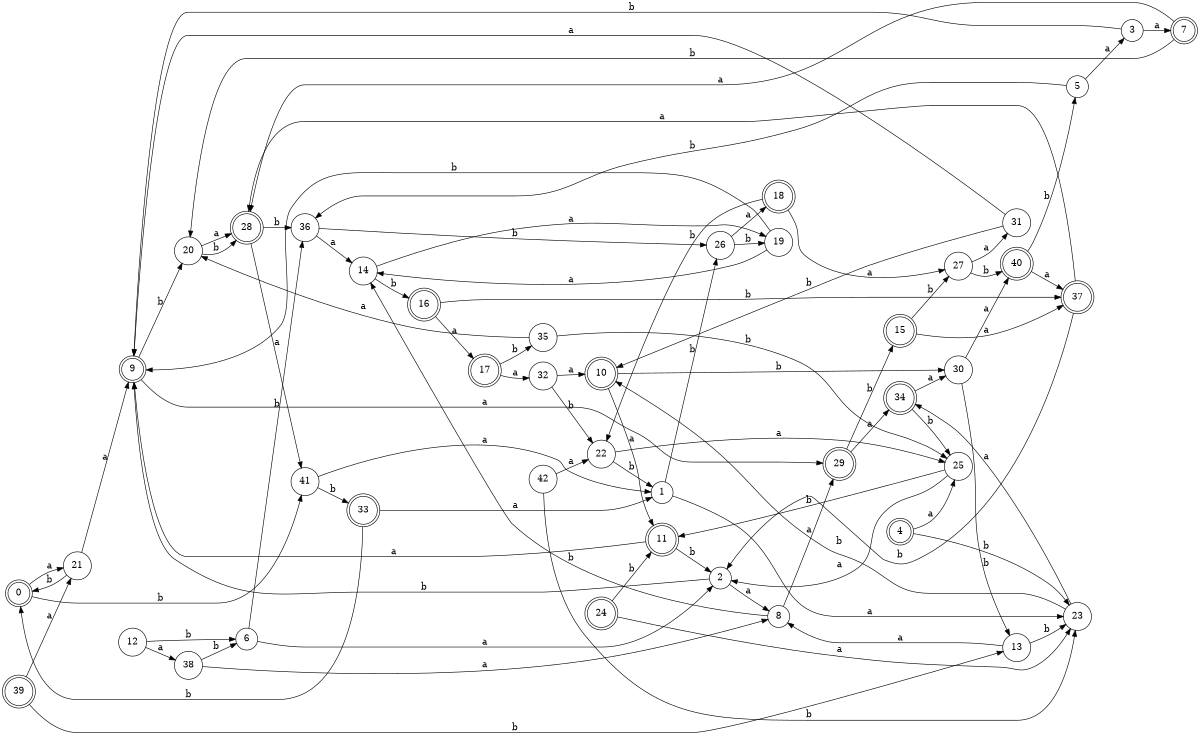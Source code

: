 digraph n35_4 {
__start0 [label="" shape="none"];

rankdir=LR;
size="8,5";

s0 [style="rounded,filled", color="black", fillcolor="white" shape="doublecircle", label="0"];
s1 [style="filled", color="black", fillcolor="white" shape="circle", label="1"];
s2 [style="filled", color="black", fillcolor="white" shape="circle", label="2"];
s3 [style="filled", color="black", fillcolor="white" shape="circle", label="3"];
s4 [style="rounded,filled", color="black", fillcolor="white" shape="doublecircle", label="4"];
s5 [style="filled", color="black", fillcolor="white" shape="circle", label="5"];
s6 [style="filled", color="black", fillcolor="white" shape="circle", label="6"];
s7 [style="rounded,filled", color="black", fillcolor="white" shape="doublecircle", label="7"];
s8 [style="filled", color="black", fillcolor="white" shape="circle", label="8"];
s9 [style="rounded,filled", color="black", fillcolor="white" shape="doublecircle", label="9"];
s10 [style="rounded,filled", color="black", fillcolor="white" shape="doublecircle", label="10"];
s11 [style="rounded,filled", color="black", fillcolor="white" shape="doublecircle", label="11"];
s12 [style="filled", color="black", fillcolor="white" shape="circle", label="12"];
s13 [style="filled", color="black", fillcolor="white" shape="circle", label="13"];
s14 [style="filled", color="black", fillcolor="white" shape="circle", label="14"];
s15 [style="rounded,filled", color="black", fillcolor="white" shape="doublecircle", label="15"];
s16 [style="rounded,filled", color="black", fillcolor="white" shape="doublecircle", label="16"];
s17 [style="rounded,filled", color="black", fillcolor="white" shape="doublecircle", label="17"];
s18 [style="rounded,filled", color="black", fillcolor="white" shape="doublecircle", label="18"];
s19 [style="filled", color="black", fillcolor="white" shape="circle", label="19"];
s20 [style="filled", color="black", fillcolor="white" shape="circle", label="20"];
s21 [style="filled", color="black", fillcolor="white" shape="circle", label="21"];
s22 [style="filled", color="black", fillcolor="white" shape="circle", label="22"];
s23 [style="filled", color="black", fillcolor="white" shape="circle", label="23"];
s24 [style="rounded,filled", color="black", fillcolor="white" shape="doublecircle", label="24"];
s25 [style="filled", color="black", fillcolor="white" shape="circle", label="25"];
s26 [style="filled", color="black", fillcolor="white" shape="circle", label="26"];
s27 [style="filled", color="black", fillcolor="white" shape="circle", label="27"];
s28 [style="rounded,filled", color="black", fillcolor="white" shape="doublecircle", label="28"];
s29 [style="rounded,filled", color="black", fillcolor="white" shape="doublecircle", label="29"];
s30 [style="filled", color="black", fillcolor="white" shape="circle", label="30"];
s31 [style="filled", color="black", fillcolor="white" shape="circle", label="31"];
s32 [style="filled", color="black", fillcolor="white" shape="circle", label="32"];
s33 [style="rounded,filled", color="black", fillcolor="white" shape="doublecircle", label="33"];
s34 [style="rounded,filled", color="black", fillcolor="white" shape="doublecircle", label="34"];
s35 [style="filled", color="black", fillcolor="white" shape="circle", label="35"];
s36 [style="filled", color="black", fillcolor="white" shape="circle", label="36"];
s37 [style="rounded,filled", color="black", fillcolor="white" shape="doublecircle", label="37"];
s38 [style="filled", color="black", fillcolor="white" shape="circle", label="38"];
s39 [style="rounded,filled", color="black", fillcolor="white" shape="doublecircle", label="39"];
s40 [style="rounded,filled", color="black", fillcolor="white" shape="doublecircle", label="40"];
s41 [style="filled", color="black", fillcolor="white" shape="circle", label="41"];
s42 [style="filled", color="black", fillcolor="white" shape="circle", label="42"];
s0 -> s21 [label="a"];
s0 -> s41 [label="b"];
s1 -> s23 [label="a"];
s1 -> s26 [label="b"];
s2 -> s8 [label="a"];
s2 -> s9 [label="b"];
s3 -> s7 [label="a"];
s3 -> s9 [label="b"];
s4 -> s25 [label="a"];
s4 -> s23 [label="b"];
s5 -> s3 [label="a"];
s5 -> s36 [label="b"];
s6 -> s2 [label="a"];
s6 -> s36 [label="b"];
s7 -> s28 [label="a"];
s7 -> s20 [label="b"];
s8 -> s29 [label="a"];
s8 -> s14 [label="b"];
s9 -> s29 [label="a"];
s9 -> s20 [label="b"];
s10 -> s11 [label="a"];
s10 -> s30 [label="b"];
s11 -> s9 [label="a"];
s11 -> s2 [label="b"];
s12 -> s38 [label="a"];
s12 -> s6 [label="b"];
s13 -> s8 [label="a"];
s13 -> s23 [label="b"];
s14 -> s19 [label="a"];
s14 -> s16 [label="b"];
s15 -> s37 [label="a"];
s15 -> s27 [label="b"];
s16 -> s17 [label="a"];
s16 -> s37 [label="b"];
s17 -> s32 [label="a"];
s17 -> s35 [label="b"];
s18 -> s27 [label="a"];
s18 -> s22 [label="b"];
s19 -> s14 [label="a"];
s19 -> s9 [label="b"];
s20 -> s28 [label="a"];
s20 -> s28 [label="b"];
s21 -> s9 [label="a"];
s21 -> s0 [label="b"];
s22 -> s25 [label="a"];
s22 -> s1 [label="b"];
s23 -> s34 [label="a"];
s23 -> s10 [label="b"];
s24 -> s23 [label="a"];
s24 -> s11 [label="b"];
s25 -> s2 [label="a"];
s25 -> s11 [label="b"];
s26 -> s18 [label="a"];
s26 -> s19 [label="b"];
s27 -> s31 [label="a"];
s27 -> s40 [label="b"];
s28 -> s41 [label="a"];
s28 -> s36 [label="b"];
s29 -> s34 [label="a"];
s29 -> s15 [label="b"];
s30 -> s40 [label="a"];
s30 -> s13 [label="b"];
s31 -> s9 [label="a"];
s31 -> s10 [label="b"];
s32 -> s10 [label="a"];
s32 -> s22 [label="b"];
s33 -> s1 [label="a"];
s33 -> s0 [label="b"];
s34 -> s30 [label="a"];
s34 -> s25 [label="b"];
s35 -> s20 [label="a"];
s35 -> s25 [label="b"];
s36 -> s14 [label="a"];
s36 -> s26 [label="b"];
s37 -> s28 [label="a"];
s37 -> s2 [label="b"];
s38 -> s8 [label="a"];
s38 -> s6 [label="b"];
s39 -> s21 [label="a"];
s39 -> s13 [label="b"];
s40 -> s37 [label="a"];
s40 -> s5 [label="b"];
s41 -> s1 [label="a"];
s41 -> s33 [label="b"];
s42 -> s22 [label="a"];
s42 -> s23 [label="b"];

}